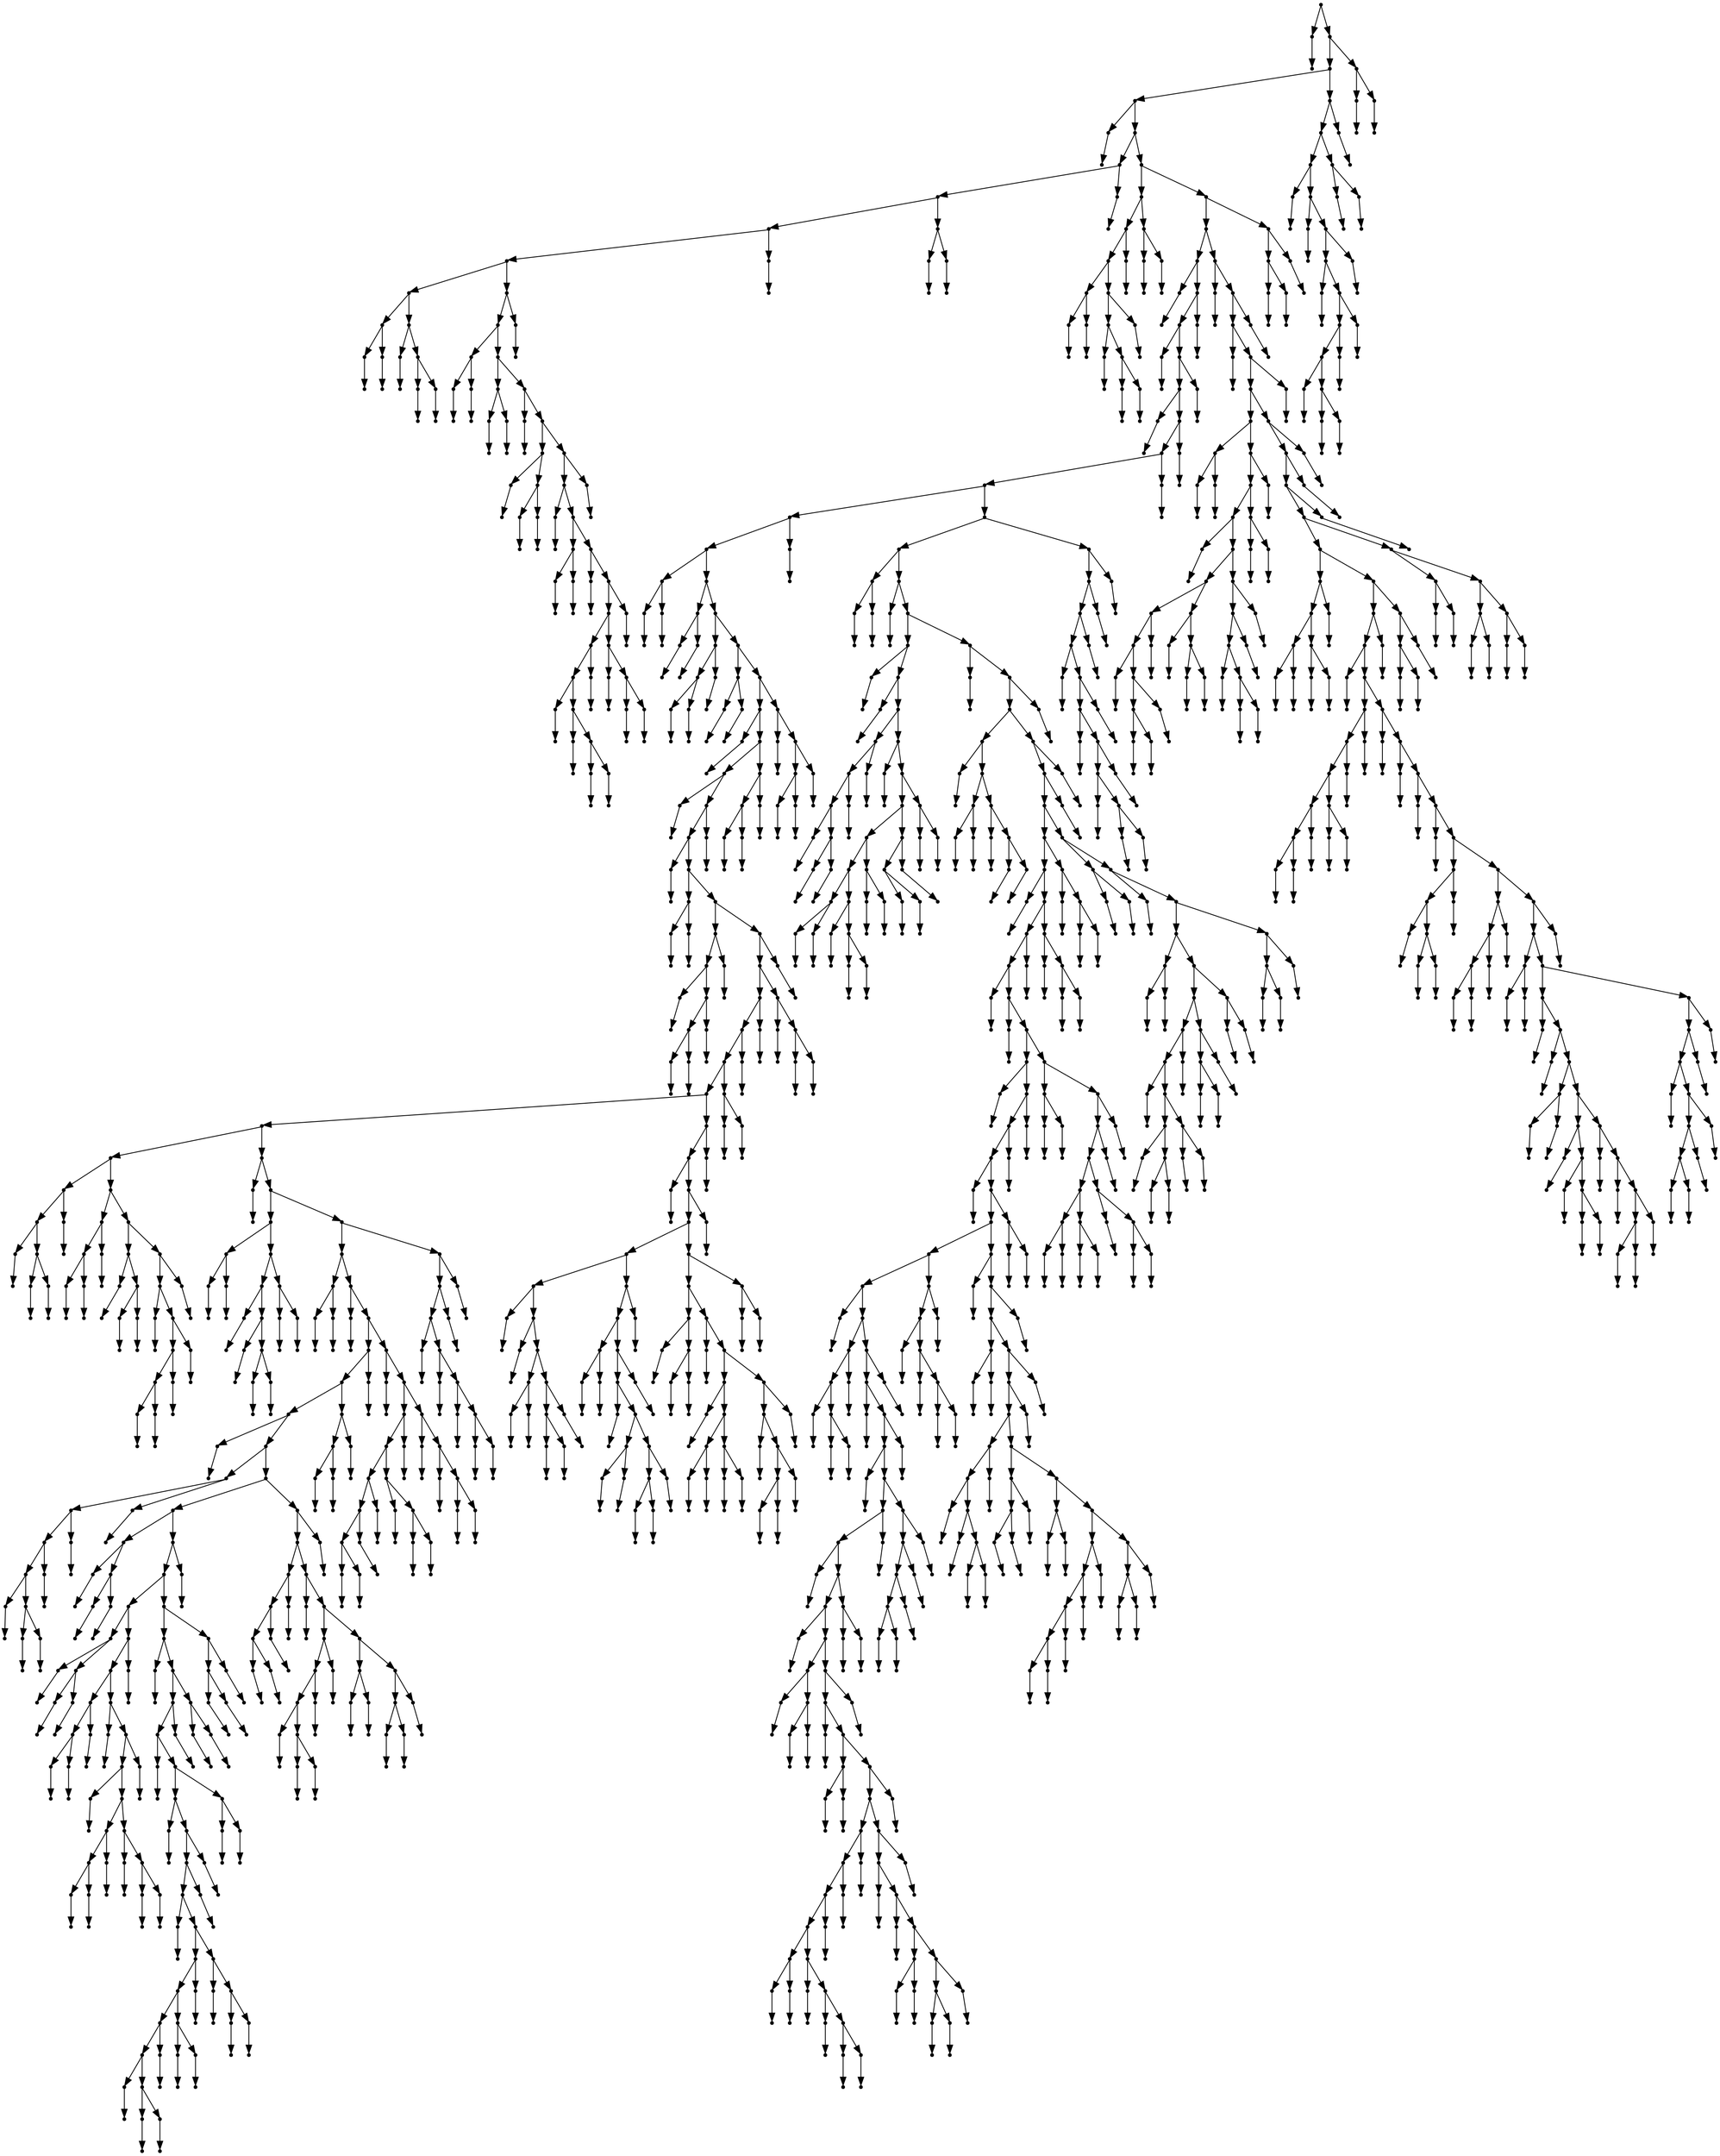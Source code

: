 digraph {
  1513 [shape=point];
  1 [shape=point];
  0 [shape=point];
  1512 [shape=point];
  1506 [shape=point];
  1470 [shape=point];
  3 [shape=point];
  2 [shape=point];
  1469 [shape=point];
  98 [shape=point];
  95 [shape=point];
  89 [shape=point];
  86 [shape=point];
  17 [shape=point];
  8 [shape=point];
  5 [shape=point];
  4 [shape=point];
  7 [shape=point];
  6 [shape=point];
  16 [shape=point];
  10 [shape=point];
  9 [shape=point];
  15 [shape=point];
  12 [shape=point];
  11 [shape=point];
  14 [shape=point];
  13 [shape=point];
  85 [shape=point];
  82 [shape=point];
  22 [shape=point];
  19 [shape=point];
  18 [shape=point];
  21 [shape=point];
  20 [shape=point];
  81 [shape=point];
  27 [shape=point];
  24 [shape=point];
  23 [shape=point];
  26 [shape=point];
  25 [shape=point];
  80 [shape=point];
  29 [shape=point];
  28 [shape=point];
  79 [shape=point];
  37 [shape=point];
  31 [shape=point];
  30 [shape=point];
  36 [shape=point];
  33 [shape=point];
  32 [shape=point];
  35 [shape=point];
  34 [shape=point];
  78 [shape=point];
  75 [shape=point];
  39 [shape=point];
  38 [shape=point];
  74 [shape=point];
  44 [shape=point];
  41 [shape=point];
  40 [shape=point];
  43 [shape=point];
  42 [shape=point];
  73 [shape=point];
  46 [shape=point];
  45 [shape=point];
  72 [shape=point];
  69 [shape=point];
  60 [shape=point];
  57 [shape=point];
  48 [shape=point];
  47 [shape=point];
  56 [shape=point];
  50 [shape=point];
  49 [shape=point];
  55 [shape=point];
  52 [shape=point];
  51 [shape=point];
  54 [shape=point];
  53 [shape=point];
  59 [shape=point];
  58 [shape=point];
  68 [shape=point];
  62 [shape=point];
  61 [shape=point];
  67 [shape=point];
  64 [shape=point];
  63 [shape=point];
  66 [shape=point];
  65 [shape=point];
  71 [shape=point];
  70 [shape=point];
  77 [shape=point];
  76 [shape=point];
  84 [shape=point];
  83 [shape=point];
  88 [shape=point];
  87 [shape=point];
  94 [shape=point];
  91 [shape=point];
  90 [shape=point];
  93 [shape=point];
  92 [shape=point];
  97 [shape=point];
  96 [shape=point];
  1468 [shape=point];
  124 [shape=point];
  118 [shape=point];
  115 [shape=point];
  103 [shape=point];
  100 [shape=point];
  99 [shape=point];
  102 [shape=point];
  101 [shape=point];
  114 [shape=point];
  111 [shape=point];
  105 [shape=point];
  104 [shape=point];
  110 [shape=point];
  107 [shape=point];
  106 [shape=point];
  109 [shape=point];
  108 [shape=point];
  113 [shape=point];
  112 [shape=point];
  117 [shape=point];
  116 [shape=point];
  123 [shape=point];
  120 [shape=point];
  119 [shape=point];
  122 [shape=point];
  121 [shape=point];
  1467 [shape=point];
  1458 [shape=point];
  1206 [shape=point];
  126 [shape=point];
  125 [shape=point];
  1205 [shape=point];
  1202 [shape=point];
  128 [shape=point];
  127 [shape=point];
  1201 [shape=point];
  1198 [shape=point];
  130 [shape=point];
  129 [shape=point];
  1197 [shape=point];
  1194 [shape=point];
  1191 [shape=point];
  702 [shape=point];
  699 [shape=point];
  135 [shape=point];
  132 [shape=point];
  131 [shape=point];
  134 [shape=point];
  133 [shape=point];
  698 [shape=point];
  140 [shape=point];
  137 [shape=point];
  136 [shape=point];
  139 [shape=point];
  138 [shape=point];
  697 [shape=point];
  148 [shape=point];
  145 [shape=point];
  142 [shape=point];
  141 [shape=point];
  144 [shape=point];
  143 [shape=point];
  147 [shape=point];
  146 [shape=point];
  696 [shape=point];
  153 [shape=point];
  150 [shape=point];
  149 [shape=point];
  152 [shape=point];
  151 [shape=point];
  695 [shape=point];
  683 [shape=point];
  155 [shape=point];
  154 [shape=point];
  682 [shape=point];
  673 [shape=point];
  157 [shape=point];
  156 [shape=point];
  672 [shape=point];
  669 [shape=point];
  159 [shape=point];
  158 [shape=point];
  668 [shape=point];
  164 [shape=point];
  161 [shape=point];
  160 [shape=point];
  163 [shape=point];
  162 [shape=point];
  667 [shape=point];
  178 [shape=point];
  175 [shape=point];
  166 [shape=point];
  165 [shape=point];
  174 [shape=point];
  171 [shape=point];
  168 [shape=point];
  167 [shape=point];
  170 [shape=point];
  169 [shape=point];
  173 [shape=point];
  172 [shape=point];
  177 [shape=point];
  176 [shape=point];
  666 [shape=point];
  663 [shape=point];
  654 [shape=point];
  651 [shape=point];
  648 [shape=point];
  642 [shape=point];
  534 [shape=point];
  225 [shape=point];
  189 [shape=point];
  186 [shape=point];
  180 [shape=point];
  179 [shape=point];
  185 [shape=point];
  182 [shape=point];
  181 [shape=point];
  184 [shape=point];
  183 [shape=point];
  188 [shape=point];
  187 [shape=point];
  224 [shape=point];
  197 [shape=point];
  194 [shape=point];
  191 [shape=point];
  190 [shape=point];
  193 [shape=point];
  192 [shape=point];
  196 [shape=point];
  195 [shape=point];
  223 [shape=point];
  205 [shape=point];
  199 [shape=point];
  198 [shape=point];
  204 [shape=point];
  201 [shape=point];
  200 [shape=point];
  203 [shape=point];
  202 [shape=point];
  222 [shape=point];
  219 [shape=point];
  207 [shape=point];
  206 [shape=point];
  218 [shape=point];
  215 [shape=point];
  212 [shape=point];
  209 [shape=point];
  208 [shape=point];
  211 [shape=point];
  210 [shape=point];
  214 [shape=point];
  213 [shape=point];
  217 [shape=point];
  216 [shape=point];
  221 [shape=point];
  220 [shape=point];
  533 [shape=point];
  227 [shape=point];
  226 [shape=point];
  532 [shape=point];
  250 [shape=point];
  232 [shape=point];
  229 [shape=point];
  228 [shape=point];
  231 [shape=point];
  230 [shape=point];
  249 [shape=point];
  243 [shape=point];
  234 [shape=point];
  233 [shape=point];
  242 [shape=point];
  236 [shape=point];
  235 [shape=point];
  241 [shape=point];
  238 [shape=point];
  237 [shape=point];
  240 [shape=point];
  239 [shape=point];
  248 [shape=point];
  245 [shape=point];
  244 [shape=point];
  247 [shape=point];
  246 [shape=point];
  531 [shape=point];
  510 [shape=point];
  255 [shape=point];
  252 [shape=point];
  251 [shape=point];
  254 [shape=point];
  253 [shape=point];
  509 [shape=point];
  257 [shape=point];
  256 [shape=point];
  508 [shape=point];
  469 [shape=point];
  466 [shape=point];
  457 [shape=point];
  259 [shape=point];
  258 [shape=point];
  456 [shape=point];
  276 [shape=point];
  273 [shape=point];
  270 [shape=point];
  267 [shape=point];
  261 [shape=point];
  260 [shape=point];
  266 [shape=point];
  263 [shape=point];
  262 [shape=point];
  265 [shape=point];
  264 [shape=point];
  269 [shape=point];
  268 [shape=point];
  272 [shape=point];
  271 [shape=point];
  275 [shape=point];
  274 [shape=point];
  455 [shape=point];
  407 [shape=point];
  284 [shape=point];
  278 [shape=point];
  277 [shape=point];
  283 [shape=point];
  280 [shape=point];
  279 [shape=point];
  282 [shape=point];
  281 [shape=point];
  406 [shape=point];
  403 [shape=point];
  331 [shape=point];
  292 [shape=point];
  286 [shape=point];
  285 [shape=point];
  291 [shape=point];
  288 [shape=point];
  287 [shape=point];
  290 [shape=point];
  289 [shape=point];
  330 [shape=point];
  327 [shape=point];
  300 [shape=point];
  297 [shape=point];
  294 [shape=point];
  293 [shape=point];
  296 [shape=point];
  295 [shape=point];
  299 [shape=point];
  298 [shape=point];
  326 [shape=point];
  302 [shape=point];
  301 [shape=point];
  325 [shape=point];
  322 [shape=point];
  304 [shape=point];
  303 [shape=point];
  321 [shape=point];
  312 [shape=point];
  309 [shape=point];
  306 [shape=point];
  305 [shape=point];
  308 [shape=point];
  307 [shape=point];
  311 [shape=point];
  310 [shape=point];
  320 [shape=point];
  314 [shape=point];
  313 [shape=point];
  319 [shape=point];
  316 [shape=point];
  315 [shape=point];
  318 [shape=point];
  317 [shape=point];
  324 [shape=point];
  323 [shape=point];
  329 [shape=point];
  328 [shape=point];
  402 [shape=point];
  393 [shape=point];
  333 [shape=point];
  332 [shape=point];
  392 [shape=point];
  386 [shape=point];
  383 [shape=point];
  335 [shape=point];
  334 [shape=point];
  382 [shape=point];
  376 [shape=point];
  337 [shape=point];
  336 [shape=point];
  375 [shape=point];
  372 [shape=point];
  369 [shape=point];
  339 [shape=point];
  338 [shape=point];
  368 [shape=point];
  359 [shape=point];
  356 [shape=point];
  350 [shape=point];
  347 [shape=point];
  341 [shape=point];
  340 [shape=point];
  346 [shape=point];
  343 [shape=point];
  342 [shape=point];
  345 [shape=point];
  344 [shape=point];
  349 [shape=point];
  348 [shape=point];
  355 [shape=point];
  352 [shape=point];
  351 [shape=point];
  354 [shape=point];
  353 [shape=point];
  358 [shape=point];
  357 [shape=point];
  367 [shape=point];
  361 [shape=point];
  360 [shape=point];
  366 [shape=point];
  363 [shape=point];
  362 [shape=point];
  365 [shape=point];
  364 [shape=point];
  371 [shape=point];
  370 [shape=point];
  374 [shape=point];
  373 [shape=point];
  381 [shape=point];
  378 [shape=point];
  377 [shape=point];
  380 [shape=point];
  379 [shape=point];
  385 [shape=point];
  384 [shape=point];
  391 [shape=point];
  388 [shape=point];
  387 [shape=point];
  390 [shape=point];
  389 [shape=point];
  401 [shape=point];
  398 [shape=point];
  395 [shape=point];
  394 [shape=point];
  397 [shape=point];
  396 [shape=point];
  400 [shape=point];
  399 [shape=point];
  405 [shape=point];
  404 [shape=point];
  454 [shape=point];
  451 [shape=point];
  418 [shape=point];
  415 [shape=point];
  412 [shape=point];
  409 [shape=point];
  408 [shape=point];
  411 [shape=point];
  410 [shape=point];
  414 [shape=point];
  413 [shape=point];
  417 [shape=point];
  416 [shape=point];
  450 [shape=point];
  420 [shape=point];
  419 [shape=point];
  449 [shape=point];
  434 [shape=point];
  431 [shape=point];
  428 [shape=point];
  422 [shape=point];
  421 [shape=point];
  427 [shape=point];
  424 [shape=point];
  423 [shape=point];
  426 [shape=point];
  425 [shape=point];
  430 [shape=point];
  429 [shape=point];
  433 [shape=point];
  432 [shape=point];
  448 [shape=point];
  439 [shape=point];
  436 [shape=point];
  435 [shape=point];
  438 [shape=point];
  437 [shape=point];
  447 [shape=point];
  444 [shape=point];
  441 [shape=point];
  440 [shape=point];
  443 [shape=point];
  442 [shape=point];
  446 [shape=point];
  445 [shape=point];
  453 [shape=point];
  452 [shape=point];
  465 [shape=point];
  462 [shape=point];
  459 [shape=point];
  458 [shape=point];
  461 [shape=point];
  460 [shape=point];
  464 [shape=point];
  463 [shape=point];
  468 [shape=point];
  467 [shape=point];
  507 [shape=point];
  471 [shape=point];
  470 [shape=point];
  506 [shape=point];
  494 [shape=point];
  491 [shape=point];
  482 [shape=point];
  479 [shape=point];
  476 [shape=point];
  473 [shape=point];
  472 [shape=point];
  475 [shape=point];
  474 [shape=point];
  478 [shape=point];
  477 [shape=point];
  481 [shape=point];
  480 [shape=point];
  490 [shape=point];
  484 [shape=point];
  483 [shape=point];
  489 [shape=point];
  486 [shape=point];
  485 [shape=point];
  488 [shape=point];
  487 [shape=point];
  493 [shape=point];
  492 [shape=point];
  505 [shape=point];
  496 [shape=point];
  495 [shape=point];
  504 [shape=point];
  498 [shape=point];
  497 [shape=point];
  503 [shape=point];
  500 [shape=point];
  499 [shape=point];
  502 [shape=point];
  501 [shape=point];
  530 [shape=point];
  527 [shape=point];
  524 [shape=point];
  512 [shape=point];
  511 [shape=point];
  523 [shape=point];
  514 [shape=point];
  513 [shape=point];
  522 [shape=point];
  516 [shape=point];
  515 [shape=point];
  521 [shape=point];
  518 [shape=point];
  517 [shape=point];
  520 [shape=point];
  519 [shape=point];
  526 [shape=point];
  525 [shape=point];
  529 [shape=point];
  528 [shape=point];
  641 [shape=point];
  638 [shape=point];
  536 [shape=point];
  535 [shape=point];
  637 [shape=point];
  634 [shape=point];
  586 [shape=point];
  556 [shape=point];
  538 [shape=point];
  537 [shape=point];
  555 [shape=point];
  540 [shape=point];
  539 [shape=point];
  554 [shape=point];
  545 [shape=point];
  542 [shape=point];
  541 [shape=point];
  544 [shape=point];
  543 [shape=point];
  553 [shape=point];
  550 [shape=point];
  547 [shape=point];
  546 [shape=point];
  549 [shape=point];
  548 [shape=point];
  552 [shape=point];
  551 [shape=point];
  585 [shape=point];
  582 [shape=point];
  561 [shape=point];
  558 [shape=point];
  557 [shape=point];
  560 [shape=point];
  559 [shape=point];
  581 [shape=point];
  578 [shape=point];
  563 [shape=point];
  562 [shape=point];
  577 [shape=point];
  568 [shape=point];
  565 [shape=point];
  564 [shape=point];
  567 [shape=point];
  566 [shape=point];
  576 [shape=point];
  573 [shape=point];
  570 [shape=point];
  569 [shape=point];
  572 [shape=point];
  571 [shape=point];
  575 [shape=point];
  574 [shape=point];
  580 [shape=point];
  579 [shape=point];
  584 [shape=point];
  583 [shape=point];
  633 [shape=point];
  627 [shape=point];
  594 [shape=point];
  588 [shape=point];
  587 [shape=point];
  593 [shape=point];
  590 [shape=point];
  589 [shape=point];
  592 [shape=point];
  591 [shape=point];
  626 [shape=point];
  596 [shape=point];
  595 [shape=point];
  625 [shape=point];
  610 [shape=point];
  598 [shape=point];
  597 [shape=point];
  609 [shape=point];
  603 [shape=point];
  600 [shape=point];
  599 [shape=point];
  602 [shape=point];
  601 [shape=point];
  608 [shape=point];
  605 [shape=point];
  604 [shape=point];
  607 [shape=point];
  606 [shape=point];
  624 [shape=point];
  621 [shape=point];
  612 [shape=point];
  611 [shape=point];
  620 [shape=point];
  617 [shape=point];
  614 [shape=point];
  613 [shape=point];
  616 [shape=point];
  615 [shape=point];
  619 [shape=point];
  618 [shape=point];
  623 [shape=point];
  622 [shape=point];
  632 [shape=point];
  629 [shape=point];
  628 [shape=point];
  631 [shape=point];
  630 [shape=point];
  636 [shape=point];
  635 [shape=point];
  640 [shape=point];
  639 [shape=point];
  647 [shape=point];
  644 [shape=point];
  643 [shape=point];
  646 [shape=point];
  645 [shape=point];
  650 [shape=point];
  649 [shape=point];
  653 [shape=point];
  652 [shape=point];
  662 [shape=point];
  656 [shape=point];
  655 [shape=point];
  661 [shape=point];
  658 [shape=point];
  657 [shape=point];
  660 [shape=point];
  659 [shape=point];
  665 [shape=point];
  664 [shape=point];
  671 [shape=point];
  670 [shape=point];
  681 [shape=point];
  678 [shape=point];
  675 [shape=point];
  674 [shape=point];
  677 [shape=point];
  676 [shape=point];
  680 [shape=point];
  679 [shape=point];
  694 [shape=point];
  685 [shape=point];
  684 [shape=point];
  693 [shape=point];
  690 [shape=point];
  687 [shape=point];
  686 [shape=point];
  689 [shape=point];
  688 [shape=point];
  692 [shape=point];
  691 [shape=point];
  701 [shape=point];
  700 [shape=point];
  1190 [shape=point];
  1160 [shape=point];
  707 [shape=point];
  704 [shape=point];
  703 [shape=point];
  706 [shape=point];
  705 [shape=point];
  1159 [shape=point];
  709 [shape=point];
  708 [shape=point];
  1158 [shape=point];
  768 [shape=point];
  711 [shape=point];
  710 [shape=point];
  767 [shape=point];
  713 [shape=point];
  712 [shape=point];
  766 [shape=point];
  727 [shape=point];
  724 [shape=point];
  721 [shape=point];
  715 [shape=point];
  714 [shape=point];
  720 [shape=point];
  717 [shape=point];
  716 [shape=point];
  719 [shape=point];
  718 [shape=point];
  723 [shape=point];
  722 [shape=point];
  726 [shape=point];
  725 [shape=point];
  765 [shape=point];
  729 [shape=point];
  728 [shape=point];
  764 [shape=point];
  758 [shape=point];
  749 [shape=point];
  743 [shape=point];
  734 [shape=point];
  731 [shape=point];
  730 [shape=point];
  733 [shape=point];
  732 [shape=point];
  742 [shape=point];
  736 [shape=point];
  735 [shape=point];
  741 [shape=point];
  738 [shape=point];
  737 [shape=point];
  740 [shape=point];
  739 [shape=point];
  748 [shape=point];
  745 [shape=point];
  744 [shape=point];
  747 [shape=point];
  746 [shape=point];
  757 [shape=point];
  754 [shape=point];
  751 [shape=point];
  750 [shape=point];
  753 [shape=point];
  752 [shape=point];
  756 [shape=point];
  755 [shape=point];
  763 [shape=point];
  760 [shape=point];
  759 [shape=point];
  762 [shape=point];
  761 [shape=point];
  1157 [shape=point];
  770 [shape=point];
  769 [shape=point];
  1156 [shape=point];
  1153 [shape=point];
  787 [shape=point];
  772 [shape=point];
  771 [shape=point];
  786 [shape=point];
  777 [shape=point];
  774 [shape=point];
  773 [shape=point];
  776 [shape=point];
  775 [shape=point];
  785 [shape=point];
  779 [shape=point];
  778 [shape=point];
  784 [shape=point];
  781 [shape=point];
  780 [shape=point];
  783 [shape=point];
  782 [shape=point];
  1152 [shape=point];
  1149 [shape=point];
  1146 [shape=point];
  1086 [shape=point];
  1077 [shape=point];
  789 [shape=point];
  788 [shape=point];
  1076 [shape=point];
  1067 [shape=point];
  1064 [shape=point];
  791 [shape=point];
  790 [shape=point];
  1063 [shape=point];
  793 [shape=point];
  792 [shape=point];
  1062 [shape=point];
  1029 [shape=point];
  795 [shape=point];
  794 [shape=point];
  1028 [shape=point];
  1025 [shape=point];
  1022 [shape=point];
  797 [shape=point];
  796 [shape=point];
  1021 [shape=point];
  1015 [shape=point];
  943 [shape=point];
  928 [shape=point];
  799 [shape=point];
  798 [shape=point];
  927 [shape=point];
  810 [shape=point];
  807 [shape=point];
  801 [shape=point];
  800 [shape=point];
  806 [shape=point];
  803 [shape=point];
  802 [shape=point];
  805 [shape=point];
  804 [shape=point];
  809 [shape=point];
  808 [shape=point];
  926 [shape=point];
  923 [shape=point];
  812 [shape=point];
  811 [shape=point];
  922 [shape=point];
  919 [shape=point];
  814 [shape=point];
  813 [shape=point];
  918 [shape=point];
  903 [shape=point];
  900 [shape=point];
  816 [shape=point];
  815 [shape=point];
  899 [shape=point];
  893 [shape=point];
  818 [shape=point];
  817 [shape=point];
  892 [shape=point];
  826 [shape=point];
  820 [shape=point];
  819 [shape=point];
  825 [shape=point];
  822 [shape=point];
  821 [shape=point];
  824 [shape=point];
  823 [shape=point];
  891 [shape=point];
  888 [shape=point];
  828 [shape=point];
  827 [shape=point];
  887 [shape=point];
  833 [shape=point];
  830 [shape=point];
  829 [shape=point];
  832 [shape=point];
  831 [shape=point];
  886 [shape=point];
  883 [shape=point];
  859 [shape=point];
  856 [shape=point];
  853 [shape=point];
  850 [shape=point];
  838 [shape=point];
  835 [shape=point];
  834 [shape=point];
  837 [shape=point];
  836 [shape=point];
  849 [shape=point];
  840 [shape=point];
  839 [shape=point];
  848 [shape=point];
  842 [shape=point];
  841 [shape=point];
  847 [shape=point];
  844 [shape=point];
  843 [shape=point];
  846 [shape=point];
  845 [shape=point];
  852 [shape=point];
  851 [shape=point];
  855 [shape=point];
  854 [shape=point];
  858 [shape=point];
  857 [shape=point];
  882 [shape=point];
  879 [shape=point];
  861 [shape=point];
  860 [shape=point];
  878 [shape=point];
  863 [shape=point];
  862 [shape=point];
  877 [shape=point];
  868 [shape=point];
  865 [shape=point];
  864 [shape=point];
  867 [shape=point];
  866 [shape=point];
  876 [shape=point];
  873 [shape=point];
  870 [shape=point];
  869 [shape=point];
  872 [shape=point];
  871 [shape=point];
  875 [shape=point];
  874 [shape=point];
  881 [shape=point];
  880 [shape=point];
  885 [shape=point];
  884 [shape=point];
  890 [shape=point];
  889 [shape=point];
  898 [shape=point];
  895 [shape=point];
  894 [shape=point];
  897 [shape=point];
  896 [shape=point];
  902 [shape=point];
  901 [shape=point];
  917 [shape=point];
  914 [shape=point];
  911 [shape=point];
  908 [shape=point];
  905 [shape=point];
  904 [shape=point];
  907 [shape=point];
  906 [shape=point];
  910 [shape=point];
  909 [shape=point];
  913 [shape=point];
  912 [shape=point];
  916 [shape=point];
  915 [shape=point];
  921 [shape=point];
  920 [shape=point];
  925 [shape=point];
  924 [shape=point];
  942 [shape=point];
  939 [shape=point];
  930 [shape=point];
  929 [shape=point];
  938 [shape=point];
  932 [shape=point];
  931 [shape=point];
  937 [shape=point];
  934 [shape=point];
  933 [shape=point];
  936 [shape=point];
  935 [shape=point];
  941 [shape=point];
  940 [shape=point];
  1014 [shape=point];
  945 [shape=point];
  944 [shape=point];
  1013 [shape=point];
  1010 [shape=point];
  950 [shape=point];
  947 [shape=point];
  946 [shape=point];
  949 [shape=point];
  948 [shape=point];
  1009 [shape=point];
  1006 [shape=point];
  1003 [shape=point];
  964 [shape=point];
  961 [shape=point];
  952 [shape=point];
  951 [shape=point];
  960 [shape=point];
  954 [shape=point];
  953 [shape=point];
  959 [shape=point];
  956 [shape=point];
  955 [shape=point];
  958 [shape=point];
  957 [shape=point];
  963 [shape=point];
  962 [shape=point];
  1002 [shape=point];
  972 [shape=point];
  969 [shape=point];
  966 [shape=point];
  965 [shape=point];
  968 [shape=point];
  967 [shape=point];
  971 [shape=point];
  970 [shape=point];
  1001 [shape=point];
  977 [shape=point];
  974 [shape=point];
  973 [shape=point];
  976 [shape=point];
  975 [shape=point];
  1000 [shape=point];
  991 [shape=point];
  988 [shape=point];
  985 [shape=point];
  982 [shape=point];
  979 [shape=point];
  978 [shape=point];
  981 [shape=point];
  980 [shape=point];
  984 [shape=point];
  983 [shape=point];
  987 [shape=point];
  986 [shape=point];
  990 [shape=point];
  989 [shape=point];
  999 [shape=point];
  996 [shape=point];
  993 [shape=point];
  992 [shape=point];
  995 [shape=point];
  994 [shape=point];
  998 [shape=point];
  997 [shape=point];
  1005 [shape=point];
  1004 [shape=point];
  1008 [shape=point];
  1007 [shape=point];
  1012 [shape=point];
  1011 [shape=point];
  1020 [shape=point];
  1017 [shape=point];
  1016 [shape=point];
  1019 [shape=point];
  1018 [shape=point];
  1024 [shape=point];
  1023 [shape=point];
  1027 [shape=point];
  1026 [shape=point];
  1061 [shape=point];
  1034 [shape=point];
  1031 [shape=point];
  1030 [shape=point];
  1033 [shape=point];
  1032 [shape=point];
  1060 [shape=point];
  1057 [shape=point];
  1054 [shape=point];
  1045 [shape=point];
  1039 [shape=point];
  1036 [shape=point];
  1035 [shape=point];
  1038 [shape=point];
  1037 [shape=point];
  1044 [shape=point];
  1041 [shape=point];
  1040 [shape=point];
  1043 [shape=point];
  1042 [shape=point];
  1053 [shape=point];
  1047 [shape=point];
  1046 [shape=point];
  1052 [shape=point];
  1049 [shape=point];
  1048 [shape=point];
  1051 [shape=point];
  1050 [shape=point];
  1056 [shape=point];
  1055 [shape=point];
  1059 [shape=point];
  1058 [shape=point];
  1066 [shape=point];
  1065 [shape=point];
  1075 [shape=point];
  1069 [shape=point];
  1068 [shape=point];
  1074 [shape=point];
  1071 [shape=point];
  1070 [shape=point];
  1073 [shape=point];
  1072 [shape=point];
  1085 [shape=point];
  1079 [shape=point];
  1078 [shape=point];
  1084 [shape=point];
  1081 [shape=point];
  1080 [shape=point];
  1083 [shape=point];
  1082 [shape=point];
  1145 [shape=point];
  1091 [shape=point];
  1088 [shape=point];
  1087 [shape=point];
  1090 [shape=point];
  1089 [shape=point];
  1144 [shape=point];
  1093 [shape=point];
  1092 [shape=point];
  1143 [shape=point];
  1134 [shape=point];
  1098 [shape=point];
  1095 [shape=point];
  1094 [shape=point];
  1097 [shape=point];
  1096 [shape=point];
  1133 [shape=point];
  1127 [shape=point];
  1118 [shape=point];
  1115 [shape=point];
  1100 [shape=point];
  1099 [shape=point];
  1114 [shape=point];
  1108 [shape=point];
  1102 [shape=point];
  1101 [shape=point];
  1107 [shape=point];
  1104 [shape=point];
  1103 [shape=point];
  1106 [shape=point];
  1105 [shape=point];
  1113 [shape=point];
  1110 [shape=point];
  1109 [shape=point];
  1112 [shape=point];
  1111 [shape=point];
  1117 [shape=point];
  1116 [shape=point];
  1126 [shape=point];
  1123 [shape=point];
  1120 [shape=point];
  1119 [shape=point];
  1122 [shape=point];
  1121 [shape=point];
  1125 [shape=point];
  1124 [shape=point];
  1132 [shape=point];
  1129 [shape=point];
  1128 [shape=point];
  1131 [shape=point];
  1130 [shape=point];
  1142 [shape=point];
  1139 [shape=point];
  1136 [shape=point];
  1135 [shape=point];
  1138 [shape=point];
  1137 [shape=point];
  1141 [shape=point];
  1140 [shape=point];
  1148 [shape=point];
  1147 [shape=point];
  1151 [shape=point];
  1150 [shape=point];
  1155 [shape=point];
  1154 [shape=point];
  1189 [shape=point];
  1186 [shape=point];
  1183 [shape=point];
  1180 [shape=point];
  1162 [shape=point];
  1161 [shape=point];
  1179 [shape=point];
  1176 [shape=point];
  1164 [shape=point];
  1163 [shape=point];
  1175 [shape=point];
  1172 [shape=point];
  1166 [shape=point];
  1165 [shape=point];
  1171 [shape=point];
  1168 [shape=point];
  1167 [shape=point];
  1170 [shape=point];
  1169 [shape=point];
  1174 [shape=point];
  1173 [shape=point];
  1178 [shape=point];
  1177 [shape=point];
  1182 [shape=point];
  1181 [shape=point];
  1185 [shape=point];
  1184 [shape=point];
  1188 [shape=point];
  1187 [shape=point];
  1193 [shape=point];
  1192 [shape=point];
  1196 [shape=point];
  1195 [shape=point];
  1200 [shape=point];
  1199 [shape=point];
  1204 [shape=point];
  1203 [shape=point];
  1457 [shape=point];
  1208 [shape=point];
  1207 [shape=point];
  1456 [shape=point];
  1453 [shape=point];
  1210 [shape=point];
  1209 [shape=point];
  1452 [shape=point];
  1449 [shape=point];
  1266 [shape=point];
  1215 [shape=point];
  1212 [shape=point];
  1211 [shape=point];
  1214 [shape=point];
  1213 [shape=point];
  1265 [shape=point];
  1262 [shape=point];
  1256 [shape=point];
  1217 [shape=point];
  1216 [shape=point];
  1255 [shape=point];
  1240 [shape=point];
  1231 [shape=point];
  1228 [shape=point];
  1219 [shape=point];
  1218 [shape=point];
  1227 [shape=point];
  1224 [shape=point];
  1221 [shape=point];
  1220 [shape=point];
  1223 [shape=point];
  1222 [shape=point];
  1226 [shape=point];
  1225 [shape=point];
  1230 [shape=point];
  1229 [shape=point];
  1239 [shape=point];
  1233 [shape=point];
  1232 [shape=point];
  1238 [shape=point];
  1235 [shape=point];
  1234 [shape=point];
  1237 [shape=point];
  1236 [shape=point];
  1254 [shape=point];
  1251 [shape=point];
  1248 [shape=point];
  1242 [shape=point];
  1241 [shape=point];
  1247 [shape=point];
  1244 [shape=point];
  1243 [shape=point];
  1246 [shape=point];
  1245 [shape=point];
  1250 [shape=point];
  1249 [shape=point];
  1253 [shape=point];
  1252 [shape=point];
  1261 [shape=point];
  1258 [shape=point];
  1257 [shape=point];
  1260 [shape=point];
  1259 [shape=point];
  1264 [shape=point];
  1263 [shape=point];
  1448 [shape=point];
  1445 [shape=point];
  1442 [shape=point];
  1439 [shape=point];
  1421 [shape=point];
  1280 [shape=point];
  1277 [shape=point];
  1271 [shape=point];
  1268 [shape=point];
  1267 [shape=point];
  1270 [shape=point];
  1269 [shape=point];
  1276 [shape=point];
  1273 [shape=point];
  1272 [shape=point];
  1275 [shape=point];
  1274 [shape=point];
  1279 [shape=point];
  1278 [shape=point];
  1420 [shape=point];
  1411 [shape=point];
  1408 [shape=point];
  1282 [shape=point];
  1281 [shape=point];
  1407 [shape=point];
  1302 [shape=point];
  1299 [shape=point];
  1296 [shape=point];
  1290 [shape=point];
  1287 [shape=point];
  1284 [shape=point];
  1283 [shape=point];
  1286 [shape=point];
  1285 [shape=point];
  1289 [shape=point];
  1288 [shape=point];
  1295 [shape=point];
  1292 [shape=point];
  1291 [shape=point];
  1294 [shape=point];
  1293 [shape=point];
  1298 [shape=point];
  1297 [shape=point];
  1301 [shape=point];
  1300 [shape=point];
  1406 [shape=point];
  1304 [shape=point];
  1303 [shape=point];
  1405 [shape=point];
  1306 [shape=point];
  1305 [shape=point];
  1404 [shape=point];
  1308 [shape=point];
  1307 [shape=point];
  1403 [shape=point];
  1310 [shape=point];
  1309 [shape=point];
  1402 [shape=point];
  1321 [shape=point];
  1318 [shape=point];
  1312 [shape=point];
  1311 [shape=point];
  1317 [shape=point];
  1314 [shape=point];
  1313 [shape=point];
  1316 [shape=point];
  1315 [shape=point];
  1320 [shape=point];
  1319 [shape=point];
  1401 [shape=point];
  1332 [shape=point];
  1329 [shape=point];
  1326 [shape=point];
  1323 [shape=point];
  1322 [shape=point];
  1325 [shape=point];
  1324 [shape=point];
  1328 [shape=point];
  1327 [shape=point];
  1331 [shape=point];
  1330 [shape=point];
  1400 [shape=point];
  1397 [shape=point];
  1337 [shape=point];
  1334 [shape=point];
  1333 [shape=point];
  1336 [shape=point];
  1335 [shape=point];
  1396 [shape=point];
  1375 [shape=point];
  1339 [shape=point];
  1338 [shape=point];
  1374 [shape=point];
  1341 [shape=point];
  1340 [shape=point];
  1373 [shape=point];
  1346 [shape=point];
  1343 [shape=point];
  1342 [shape=point];
  1345 [shape=point];
  1344 [shape=point];
  1372 [shape=point];
  1357 [shape=point];
  1348 [shape=point];
  1347 [shape=point];
  1356 [shape=point];
  1350 [shape=point];
  1349 [shape=point];
  1355 [shape=point];
  1352 [shape=point];
  1351 [shape=point];
  1354 [shape=point];
  1353 [shape=point];
  1371 [shape=point];
  1359 [shape=point];
  1358 [shape=point];
  1370 [shape=point];
  1361 [shape=point];
  1360 [shape=point];
  1369 [shape=point];
  1366 [shape=point];
  1363 [shape=point];
  1362 [shape=point];
  1365 [shape=point];
  1364 [shape=point];
  1368 [shape=point];
  1367 [shape=point];
  1395 [shape=point];
  1392 [shape=point];
  1389 [shape=point];
  1377 [shape=point];
  1376 [shape=point];
  1388 [shape=point];
  1385 [shape=point];
  1382 [shape=point];
  1379 [shape=point];
  1378 [shape=point];
  1381 [shape=point];
  1380 [shape=point];
  1384 [shape=point];
  1383 [shape=point];
  1387 [shape=point];
  1386 [shape=point];
  1391 [shape=point];
  1390 [shape=point];
  1394 [shape=point];
  1393 [shape=point];
  1399 [shape=point];
  1398 [shape=point];
  1410 [shape=point];
  1409 [shape=point];
  1419 [shape=point];
  1416 [shape=point];
  1413 [shape=point];
  1412 [shape=point];
  1415 [shape=point];
  1414 [shape=point];
  1418 [shape=point];
  1417 [shape=point];
  1438 [shape=point];
  1426 [shape=point];
  1423 [shape=point];
  1422 [shape=point];
  1425 [shape=point];
  1424 [shape=point];
  1437 [shape=point];
  1431 [shape=point];
  1428 [shape=point];
  1427 [shape=point];
  1430 [shape=point];
  1429 [shape=point];
  1436 [shape=point];
  1433 [shape=point];
  1432 [shape=point];
  1435 [shape=point];
  1434 [shape=point];
  1441 [shape=point];
  1440 [shape=point];
  1444 [shape=point];
  1443 [shape=point];
  1447 [shape=point];
  1446 [shape=point];
  1451 [shape=point];
  1450 [shape=point];
  1455 [shape=point];
  1454 [shape=point];
  1466 [shape=point];
  1463 [shape=point];
  1460 [shape=point];
  1459 [shape=point];
  1462 [shape=point];
  1461 [shape=point];
  1465 [shape=point];
  1464 [shape=point];
  1505 [shape=point];
  1502 [shape=point];
  1496 [shape=point];
  1472 [shape=point];
  1471 [shape=point];
  1495 [shape=point];
  1474 [shape=point];
  1473 [shape=point];
  1494 [shape=point];
  1491 [shape=point];
  1476 [shape=point];
  1475 [shape=point];
  1490 [shape=point];
  1487 [shape=point];
  1484 [shape=point];
  1478 [shape=point];
  1477 [shape=point];
  1483 [shape=point];
  1480 [shape=point];
  1479 [shape=point];
  1482 [shape=point];
  1481 [shape=point];
  1486 [shape=point];
  1485 [shape=point];
  1489 [shape=point];
  1488 [shape=point];
  1493 [shape=point];
  1492 [shape=point];
  1501 [shape=point];
  1498 [shape=point];
  1497 [shape=point];
  1500 [shape=point];
  1499 [shape=point];
  1504 [shape=point];
  1503 [shape=point];
  1511 [shape=point];
  1508 [shape=point];
  1507 [shape=point];
  1510 [shape=point];
  1509 [shape=point];
1513 -> 1;
1 -> 0;
1513 -> 1512;
1512 -> 1506;
1506 -> 1470;
1470 -> 3;
3 -> 2;
1470 -> 1469;
1469 -> 98;
98 -> 95;
95 -> 89;
89 -> 86;
86 -> 17;
17 -> 8;
8 -> 5;
5 -> 4;
8 -> 7;
7 -> 6;
17 -> 16;
16 -> 10;
10 -> 9;
16 -> 15;
15 -> 12;
12 -> 11;
15 -> 14;
14 -> 13;
86 -> 85;
85 -> 82;
82 -> 22;
22 -> 19;
19 -> 18;
22 -> 21;
21 -> 20;
82 -> 81;
81 -> 27;
27 -> 24;
24 -> 23;
27 -> 26;
26 -> 25;
81 -> 80;
80 -> 29;
29 -> 28;
80 -> 79;
79 -> 37;
37 -> 31;
31 -> 30;
37 -> 36;
36 -> 33;
33 -> 32;
36 -> 35;
35 -> 34;
79 -> 78;
78 -> 75;
75 -> 39;
39 -> 38;
75 -> 74;
74 -> 44;
44 -> 41;
41 -> 40;
44 -> 43;
43 -> 42;
74 -> 73;
73 -> 46;
46 -> 45;
73 -> 72;
72 -> 69;
69 -> 60;
60 -> 57;
57 -> 48;
48 -> 47;
57 -> 56;
56 -> 50;
50 -> 49;
56 -> 55;
55 -> 52;
52 -> 51;
55 -> 54;
54 -> 53;
60 -> 59;
59 -> 58;
69 -> 68;
68 -> 62;
62 -> 61;
68 -> 67;
67 -> 64;
64 -> 63;
67 -> 66;
66 -> 65;
72 -> 71;
71 -> 70;
78 -> 77;
77 -> 76;
85 -> 84;
84 -> 83;
89 -> 88;
88 -> 87;
95 -> 94;
94 -> 91;
91 -> 90;
94 -> 93;
93 -> 92;
98 -> 97;
97 -> 96;
1469 -> 1468;
1468 -> 124;
124 -> 118;
118 -> 115;
115 -> 103;
103 -> 100;
100 -> 99;
103 -> 102;
102 -> 101;
115 -> 114;
114 -> 111;
111 -> 105;
105 -> 104;
111 -> 110;
110 -> 107;
107 -> 106;
110 -> 109;
109 -> 108;
114 -> 113;
113 -> 112;
118 -> 117;
117 -> 116;
124 -> 123;
123 -> 120;
120 -> 119;
123 -> 122;
122 -> 121;
1468 -> 1467;
1467 -> 1458;
1458 -> 1206;
1206 -> 126;
126 -> 125;
1206 -> 1205;
1205 -> 1202;
1202 -> 128;
128 -> 127;
1202 -> 1201;
1201 -> 1198;
1198 -> 130;
130 -> 129;
1198 -> 1197;
1197 -> 1194;
1194 -> 1191;
1191 -> 702;
702 -> 699;
699 -> 135;
135 -> 132;
132 -> 131;
135 -> 134;
134 -> 133;
699 -> 698;
698 -> 140;
140 -> 137;
137 -> 136;
140 -> 139;
139 -> 138;
698 -> 697;
697 -> 148;
148 -> 145;
145 -> 142;
142 -> 141;
145 -> 144;
144 -> 143;
148 -> 147;
147 -> 146;
697 -> 696;
696 -> 153;
153 -> 150;
150 -> 149;
153 -> 152;
152 -> 151;
696 -> 695;
695 -> 683;
683 -> 155;
155 -> 154;
683 -> 682;
682 -> 673;
673 -> 157;
157 -> 156;
673 -> 672;
672 -> 669;
669 -> 159;
159 -> 158;
669 -> 668;
668 -> 164;
164 -> 161;
161 -> 160;
164 -> 163;
163 -> 162;
668 -> 667;
667 -> 178;
178 -> 175;
175 -> 166;
166 -> 165;
175 -> 174;
174 -> 171;
171 -> 168;
168 -> 167;
171 -> 170;
170 -> 169;
174 -> 173;
173 -> 172;
178 -> 177;
177 -> 176;
667 -> 666;
666 -> 663;
663 -> 654;
654 -> 651;
651 -> 648;
648 -> 642;
642 -> 534;
534 -> 225;
225 -> 189;
189 -> 186;
186 -> 180;
180 -> 179;
186 -> 185;
185 -> 182;
182 -> 181;
185 -> 184;
184 -> 183;
189 -> 188;
188 -> 187;
225 -> 224;
224 -> 197;
197 -> 194;
194 -> 191;
191 -> 190;
194 -> 193;
193 -> 192;
197 -> 196;
196 -> 195;
224 -> 223;
223 -> 205;
205 -> 199;
199 -> 198;
205 -> 204;
204 -> 201;
201 -> 200;
204 -> 203;
203 -> 202;
223 -> 222;
222 -> 219;
219 -> 207;
207 -> 206;
219 -> 218;
218 -> 215;
215 -> 212;
212 -> 209;
209 -> 208;
212 -> 211;
211 -> 210;
215 -> 214;
214 -> 213;
218 -> 217;
217 -> 216;
222 -> 221;
221 -> 220;
534 -> 533;
533 -> 227;
227 -> 226;
533 -> 532;
532 -> 250;
250 -> 232;
232 -> 229;
229 -> 228;
232 -> 231;
231 -> 230;
250 -> 249;
249 -> 243;
243 -> 234;
234 -> 233;
243 -> 242;
242 -> 236;
236 -> 235;
242 -> 241;
241 -> 238;
238 -> 237;
241 -> 240;
240 -> 239;
249 -> 248;
248 -> 245;
245 -> 244;
248 -> 247;
247 -> 246;
532 -> 531;
531 -> 510;
510 -> 255;
255 -> 252;
252 -> 251;
255 -> 254;
254 -> 253;
510 -> 509;
509 -> 257;
257 -> 256;
509 -> 508;
508 -> 469;
469 -> 466;
466 -> 457;
457 -> 259;
259 -> 258;
457 -> 456;
456 -> 276;
276 -> 273;
273 -> 270;
270 -> 267;
267 -> 261;
261 -> 260;
267 -> 266;
266 -> 263;
263 -> 262;
266 -> 265;
265 -> 264;
270 -> 269;
269 -> 268;
273 -> 272;
272 -> 271;
276 -> 275;
275 -> 274;
456 -> 455;
455 -> 407;
407 -> 284;
284 -> 278;
278 -> 277;
284 -> 283;
283 -> 280;
280 -> 279;
283 -> 282;
282 -> 281;
407 -> 406;
406 -> 403;
403 -> 331;
331 -> 292;
292 -> 286;
286 -> 285;
292 -> 291;
291 -> 288;
288 -> 287;
291 -> 290;
290 -> 289;
331 -> 330;
330 -> 327;
327 -> 300;
300 -> 297;
297 -> 294;
294 -> 293;
297 -> 296;
296 -> 295;
300 -> 299;
299 -> 298;
327 -> 326;
326 -> 302;
302 -> 301;
326 -> 325;
325 -> 322;
322 -> 304;
304 -> 303;
322 -> 321;
321 -> 312;
312 -> 309;
309 -> 306;
306 -> 305;
309 -> 308;
308 -> 307;
312 -> 311;
311 -> 310;
321 -> 320;
320 -> 314;
314 -> 313;
320 -> 319;
319 -> 316;
316 -> 315;
319 -> 318;
318 -> 317;
325 -> 324;
324 -> 323;
330 -> 329;
329 -> 328;
403 -> 402;
402 -> 393;
393 -> 333;
333 -> 332;
393 -> 392;
392 -> 386;
386 -> 383;
383 -> 335;
335 -> 334;
383 -> 382;
382 -> 376;
376 -> 337;
337 -> 336;
376 -> 375;
375 -> 372;
372 -> 369;
369 -> 339;
339 -> 338;
369 -> 368;
368 -> 359;
359 -> 356;
356 -> 350;
350 -> 347;
347 -> 341;
341 -> 340;
347 -> 346;
346 -> 343;
343 -> 342;
346 -> 345;
345 -> 344;
350 -> 349;
349 -> 348;
356 -> 355;
355 -> 352;
352 -> 351;
355 -> 354;
354 -> 353;
359 -> 358;
358 -> 357;
368 -> 367;
367 -> 361;
361 -> 360;
367 -> 366;
366 -> 363;
363 -> 362;
366 -> 365;
365 -> 364;
372 -> 371;
371 -> 370;
375 -> 374;
374 -> 373;
382 -> 381;
381 -> 378;
378 -> 377;
381 -> 380;
380 -> 379;
386 -> 385;
385 -> 384;
392 -> 391;
391 -> 388;
388 -> 387;
391 -> 390;
390 -> 389;
402 -> 401;
401 -> 398;
398 -> 395;
395 -> 394;
398 -> 397;
397 -> 396;
401 -> 400;
400 -> 399;
406 -> 405;
405 -> 404;
455 -> 454;
454 -> 451;
451 -> 418;
418 -> 415;
415 -> 412;
412 -> 409;
409 -> 408;
412 -> 411;
411 -> 410;
415 -> 414;
414 -> 413;
418 -> 417;
417 -> 416;
451 -> 450;
450 -> 420;
420 -> 419;
450 -> 449;
449 -> 434;
434 -> 431;
431 -> 428;
428 -> 422;
422 -> 421;
428 -> 427;
427 -> 424;
424 -> 423;
427 -> 426;
426 -> 425;
431 -> 430;
430 -> 429;
434 -> 433;
433 -> 432;
449 -> 448;
448 -> 439;
439 -> 436;
436 -> 435;
439 -> 438;
438 -> 437;
448 -> 447;
447 -> 444;
444 -> 441;
441 -> 440;
444 -> 443;
443 -> 442;
447 -> 446;
446 -> 445;
454 -> 453;
453 -> 452;
466 -> 465;
465 -> 462;
462 -> 459;
459 -> 458;
462 -> 461;
461 -> 460;
465 -> 464;
464 -> 463;
469 -> 468;
468 -> 467;
508 -> 507;
507 -> 471;
471 -> 470;
507 -> 506;
506 -> 494;
494 -> 491;
491 -> 482;
482 -> 479;
479 -> 476;
476 -> 473;
473 -> 472;
476 -> 475;
475 -> 474;
479 -> 478;
478 -> 477;
482 -> 481;
481 -> 480;
491 -> 490;
490 -> 484;
484 -> 483;
490 -> 489;
489 -> 486;
486 -> 485;
489 -> 488;
488 -> 487;
494 -> 493;
493 -> 492;
506 -> 505;
505 -> 496;
496 -> 495;
505 -> 504;
504 -> 498;
498 -> 497;
504 -> 503;
503 -> 500;
500 -> 499;
503 -> 502;
502 -> 501;
531 -> 530;
530 -> 527;
527 -> 524;
524 -> 512;
512 -> 511;
524 -> 523;
523 -> 514;
514 -> 513;
523 -> 522;
522 -> 516;
516 -> 515;
522 -> 521;
521 -> 518;
518 -> 517;
521 -> 520;
520 -> 519;
527 -> 526;
526 -> 525;
530 -> 529;
529 -> 528;
642 -> 641;
641 -> 638;
638 -> 536;
536 -> 535;
638 -> 637;
637 -> 634;
634 -> 586;
586 -> 556;
556 -> 538;
538 -> 537;
556 -> 555;
555 -> 540;
540 -> 539;
555 -> 554;
554 -> 545;
545 -> 542;
542 -> 541;
545 -> 544;
544 -> 543;
554 -> 553;
553 -> 550;
550 -> 547;
547 -> 546;
550 -> 549;
549 -> 548;
553 -> 552;
552 -> 551;
586 -> 585;
585 -> 582;
582 -> 561;
561 -> 558;
558 -> 557;
561 -> 560;
560 -> 559;
582 -> 581;
581 -> 578;
578 -> 563;
563 -> 562;
578 -> 577;
577 -> 568;
568 -> 565;
565 -> 564;
568 -> 567;
567 -> 566;
577 -> 576;
576 -> 573;
573 -> 570;
570 -> 569;
573 -> 572;
572 -> 571;
576 -> 575;
575 -> 574;
581 -> 580;
580 -> 579;
585 -> 584;
584 -> 583;
634 -> 633;
633 -> 627;
627 -> 594;
594 -> 588;
588 -> 587;
594 -> 593;
593 -> 590;
590 -> 589;
593 -> 592;
592 -> 591;
627 -> 626;
626 -> 596;
596 -> 595;
626 -> 625;
625 -> 610;
610 -> 598;
598 -> 597;
610 -> 609;
609 -> 603;
603 -> 600;
600 -> 599;
603 -> 602;
602 -> 601;
609 -> 608;
608 -> 605;
605 -> 604;
608 -> 607;
607 -> 606;
625 -> 624;
624 -> 621;
621 -> 612;
612 -> 611;
621 -> 620;
620 -> 617;
617 -> 614;
614 -> 613;
617 -> 616;
616 -> 615;
620 -> 619;
619 -> 618;
624 -> 623;
623 -> 622;
633 -> 632;
632 -> 629;
629 -> 628;
632 -> 631;
631 -> 630;
637 -> 636;
636 -> 635;
641 -> 640;
640 -> 639;
648 -> 647;
647 -> 644;
644 -> 643;
647 -> 646;
646 -> 645;
651 -> 650;
650 -> 649;
654 -> 653;
653 -> 652;
663 -> 662;
662 -> 656;
656 -> 655;
662 -> 661;
661 -> 658;
658 -> 657;
661 -> 660;
660 -> 659;
666 -> 665;
665 -> 664;
672 -> 671;
671 -> 670;
682 -> 681;
681 -> 678;
678 -> 675;
675 -> 674;
678 -> 677;
677 -> 676;
681 -> 680;
680 -> 679;
695 -> 694;
694 -> 685;
685 -> 684;
694 -> 693;
693 -> 690;
690 -> 687;
687 -> 686;
690 -> 689;
689 -> 688;
693 -> 692;
692 -> 691;
702 -> 701;
701 -> 700;
1191 -> 1190;
1190 -> 1160;
1160 -> 707;
707 -> 704;
704 -> 703;
707 -> 706;
706 -> 705;
1160 -> 1159;
1159 -> 709;
709 -> 708;
1159 -> 1158;
1158 -> 768;
768 -> 711;
711 -> 710;
768 -> 767;
767 -> 713;
713 -> 712;
767 -> 766;
766 -> 727;
727 -> 724;
724 -> 721;
721 -> 715;
715 -> 714;
721 -> 720;
720 -> 717;
717 -> 716;
720 -> 719;
719 -> 718;
724 -> 723;
723 -> 722;
727 -> 726;
726 -> 725;
766 -> 765;
765 -> 729;
729 -> 728;
765 -> 764;
764 -> 758;
758 -> 749;
749 -> 743;
743 -> 734;
734 -> 731;
731 -> 730;
734 -> 733;
733 -> 732;
743 -> 742;
742 -> 736;
736 -> 735;
742 -> 741;
741 -> 738;
738 -> 737;
741 -> 740;
740 -> 739;
749 -> 748;
748 -> 745;
745 -> 744;
748 -> 747;
747 -> 746;
758 -> 757;
757 -> 754;
754 -> 751;
751 -> 750;
754 -> 753;
753 -> 752;
757 -> 756;
756 -> 755;
764 -> 763;
763 -> 760;
760 -> 759;
763 -> 762;
762 -> 761;
1158 -> 1157;
1157 -> 770;
770 -> 769;
1157 -> 1156;
1156 -> 1153;
1153 -> 787;
787 -> 772;
772 -> 771;
787 -> 786;
786 -> 777;
777 -> 774;
774 -> 773;
777 -> 776;
776 -> 775;
786 -> 785;
785 -> 779;
779 -> 778;
785 -> 784;
784 -> 781;
781 -> 780;
784 -> 783;
783 -> 782;
1153 -> 1152;
1152 -> 1149;
1149 -> 1146;
1146 -> 1086;
1086 -> 1077;
1077 -> 789;
789 -> 788;
1077 -> 1076;
1076 -> 1067;
1067 -> 1064;
1064 -> 791;
791 -> 790;
1064 -> 1063;
1063 -> 793;
793 -> 792;
1063 -> 1062;
1062 -> 1029;
1029 -> 795;
795 -> 794;
1029 -> 1028;
1028 -> 1025;
1025 -> 1022;
1022 -> 797;
797 -> 796;
1022 -> 1021;
1021 -> 1015;
1015 -> 943;
943 -> 928;
928 -> 799;
799 -> 798;
928 -> 927;
927 -> 810;
810 -> 807;
807 -> 801;
801 -> 800;
807 -> 806;
806 -> 803;
803 -> 802;
806 -> 805;
805 -> 804;
810 -> 809;
809 -> 808;
927 -> 926;
926 -> 923;
923 -> 812;
812 -> 811;
923 -> 922;
922 -> 919;
919 -> 814;
814 -> 813;
919 -> 918;
918 -> 903;
903 -> 900;
900 -> 816;
816 -> 815;
900 -> 899;
899 -> 893;
893 -> 818;
818 -> 817;
893 -> 892;
892 -> 826;
826 -> 820;
820 -> 819;
826 -> 825;
825 -> 822;
822 -> 821;
825 -> 824;
824 -> 823;
892 -> 891;
891 -> 888;
888 -> 828;
828 -> 827;
888 -> 887;
887 -> 833;
833 -> 830;
830 -> 829;
833 -> 832;
832 -> 831;
887 -> 886;
886 -> 883;
883 -> 859;
859 -> 856;
856 -> 853;
853 -> 850;
850 -> 838;
838 -> 835;
835 -> 834;
838 -> 837;
837 -> 836;
850 -> 849;
849 -> 840;
840 -> 839;
849 -> 848;
848 -> 842;
842 -> 841;
848 -> 847;
847 -> 844;
844 -> 843;
847 -> 846;
846 -> 845;
853 -> 852;
852 -> 851;
856 -> 855;
855 -> 854;
859 -> 858;
858 -> 857;
883 -> 882;
882 -> 879;
879 -> 861;
861 -> 860;
879 -> 878;
878 -> 863;
863 -> 862;
878 -> 877;
877 -> 868;
868 -> 865;
865 -> 864;
868 -> 867;
867 -> 866;
877 -> 876;
876 -> 873;
873 -> 870;
870 -> 869;
873 -> 872;
872 -> 871;
876 -> 875;
875 -> 874;
882 -> 881;
881 -> 880;
886 -> 885;
885 -> 884;
891 -> 890;
890 -> 889;
899 -> 898;
898 -> 895;
895 -> 894;
898 -> 897;
897 -> 896;
903 -> 902;
902 -> 901;
918 -> 917;
917 -> 914;
914 -> 911;
911 -> 908;
908 -> 905;
905 -> 904;
908 -> 907;
907 -> 906;
911 -> 910;
910 -> 909;
914 -> 913;
913 -> 912;
917 -> 916;
916 -> 915;
922 -> 921;
921 -> 920;
926 -> 925;
925 -> 924;
943 -> 942;
942 -> 939;
939 -> 930;
930 -> 929;
939 -> 938;
938 -> 932;
932 -> 931;
938 -> 937;
937 -> 934;
934 -> 933;
937 -> 936;
936 -> 935;
942 -> 941;
941 -> 940;
1015 -> 1014;
1014 -> 945;
945 -> 944;
1014 -> 1013;
1013 -> 1010;
1010 -> 950;
950 -> 947;
947 -> 946;
950 -> 949;
949 -> 948;
1010 -> 1009;
1009 -> 1006;
1006 -> 1003;
1003 -> 964;
964 -> 961;
961 -> 952;
952 -> 951;
961 -> 960;
960 -> 954;
954 -> 953;
960 -> 959;
959 -> 956;
956 -> 955;
959 -> 958;
958 -> 957;
964 -> 963;
963 -> 962;
1003 -> 1002;
1002 -> 972;
972 -> 969;
969 -> 966;
966 -> 965;
969 -> 968;
968 -> 967;
972 -> 971;
971 -> 970;
1002 -> 1001;
1001 -> 977;
977 -> 974;
974 -> 973;
977 -> 976;
976 -> 975;
1001 -> 1000;
1000 -> 991;
991 -> 988;
988 -> 985;
985 -> 982;
982 -> 979;
979 -> 978;
982 -> 981;
981 -> 980;
985 -> 984;
984 -> 983;
988 -> 987;
987 -> 986;
991 -> 990;
990 -> 989;
1000 -> 999;
999 -> 996;
996 -> 993;
993 -> 992;
996 -> 995;
995 -> 994;
999 -> 998;
998 -> 997;
1006 -> 1005;
1005 -> 1004;
1009 -> 1008;
1008 -> 1007;
1013 -> 1012;
1012 -> 1011;
1021 -> 1020;
1020 -> 1017;
1017 -> 1016;
1020 -> 1019;
1019 -> 1018;
1025 -> 1024;
1024 -> 1023;
1028 -> 1027;
1027 -> 1026;
1062 -> 1061;
1061 -> 1034;
1034 -> 1031;
1031 -> 1030;
1034 -> 1033;
1033 -> 1032;
1061 -> 1060;
1060 -> 1057;
1057 -> 1054;
1054 -> 1045;
1045 -> 1039;
1039 -> 1036;
1036 -> 1035;
1039 -> 1038;
1038 -> 1037;
1045 -> 1044;
1044 -> 1041;
1041 -> 1040;
1044 -> 1043;
1043 -> 1042;
1054 -> 1053;
1053 -> 1047;
1047 -> 1046;
1053 -> 1052;
1052 -> 1049;
1049 -> 1048;
1052 -> 1051;
1051 -> 1050;
1057 -> 1056;
1056 -> 1055;
1060 -> 1059;
1059 -> 1058;
1067 -> 1066;
1066 -> 1065;
1076 -> 1075;
1075 -> 1069;
1069 -> 1068;
1075 -> 1074;
1074 -> 1071;
1071 -> 1070;
1074 -> 1073;
1073 -> 1072;
1086 -> 1085;
1085 -> 1079;
1079 -> 1078;
1085 -> 1084;
1084 -> 1081;
1081 -> 1080;
1084 -> 1083;
1083 -> 1082;
1146 -> 1145;
1145 -> 1091;
1091 -> 1088;
1088 -> 1087;
1091 -> 1090;
1090 -> 1089;
1145 -> 1144;
1144 -> 1093;
1093 -> 1092;
1144 -> 1143;
1143 -> 1134;
1134 -> 1098;
1098 -> 1095;
1095 -> 1094;
1098 -> 1097;
1097 -> 1096;
1134 -> 1133;
1133 -> 1127;
1127 -> 1118;
1118 -> 1115;
1115 -> 1100;
1100 -> 1099;
1115 -> 1114;
1114 -> 1108;
1108 -> 1102;
1102 -> 1101;
1108 -> 1107;
1107 -> 1104;
1104 -> 1103;
1107 -> 1106;
1106 -> 1105;
1114 -> 1113;
1113 -> 1110;
1110 -> 1109;
1113 -> 1112;
1112 -> 1111;
1118 -> 1117;
1117 -> 1116;
1127 -> 1126;
1126 -> 1123;
1123 -> 1120;
1120 -> 1119;
1123 -> 1122;
1122 -> 1121;
1126 -> 1125;
1125 -> 1124;
1133 -> 1132;
1132 -> 1129;
1129 -> 1128;
1132 -> 1131;
1131 -> 1130;
1143 -> 1142;
1142 -> 1139;
1139 -> 1136;
1136 -> 1135;
1139 -> 1138;
1138 -> 1137;
1142 -> 1141;
1141 -> 1140;
1149 -> 1148;
1148 -> 1147;
1152 -> 1151;
1151 -> 1150;
1156 -> 1155;
1155 -> 1154;
1190 -> 1189;
1189 -> 1186;
1186 -> 1183;
1183 -> 1180;
1180 -> 1162;
1162 -> 1161;
1180 -> 1179;
1179 -> 1176;
1176 -> 1164;
1164 -> 1163;
1176 -> 1175;
1175 -> 1172;
1172 -> 1166;
1166 -> 1165;
1172 -> 1171;
1171 -> 1168;
1168 -> 1167;
1171 -> 1170;
1170 -> 1169;
1175 -> 1174;
1174 -> 1173;
1179 -> 1178;
1178 -> 1177;
1183 -> 1182;
1182 -> 1181;
1186 -> 1185;
1185 -> 1184;
1189 -> 1188;
1188 -> 1187;
1194 -> 1193;
1193 -> 1192;
1197 -> 1196;
1196 -> 1195;
1201 -> 1200;
1200 -> 1199;
1205 -> 1204;
1204 -> 1203;
1458 -> 1457;
1457 -> 1208;
1208 -> 1207;
1457 -> 1456;
1456 -> 1453;
1453 -> 1210;
1210 -> 1209;
1453 -> 1452;
1452 -> 1449;
1449 -> 1266;
1266 -> 1215;
1215 -> 1212;
1212 -> 1211;
1215 -> 1214;
1214 -> 1213;
1266 -> 1265;
1265 -> 1262;
1262 -> 1256;
1256 -> 1217;
1217 -> 1216;
1256 -> 1255;
1255 -> 1240;
1240 -> 1231;
1231 -> 1228;
1228 -> 1219;
1219 -> 1218;
1228 -> 1227;
1227 -> 1224;
1224 -> 1221;
1221 -> 1220;
1224 -> 1223;
1223 -> 1222;
1227 -> 1226;
1226 -> 1225;
1231 -> 1230;
1230 -> 1229;
1240 -> 1239;
1239 -> 1233;
1233 -> 1232;
1239 -> 1238;
1238 -> 1235;
1235 -> 1234;
1238 -> 1237;
1237 -> 1236;
1255 -> 1254;
1254 -> 1251;
1251 -> 1248;
1248 -> 1242;
1242 -> 1241;
1248 -> 1247;
1247 -> 1244;
1244 -> 1243;
1247 -> 1246;
1246 -> 1245;
1251 -> 1250;
1250 -> 1249;
1254 -> 1253;
1253 -> 1252;
1262 -> 1261;
1261 -> 1258;
1258 -> 1257;
1261 -> 1260;
1260 -> 1259;
1265 -> 1264;
1264 -> 1263;
1449 -> 1448;
1448 -> 1445;
1445 -> 1442;
1442 -> 1439;
1439 -> 1421;
1421 -> 1280;
1280 -> 1277;
1277 -> 1271;
1271 -> 1268;
1268 -> 1267;
1271 -> 1270;
1270 -> 1269;
1277 -> 1276;
1276 -> 1273;
1273 -> 1272;
1276 -> 1275;
1275 -> 1274;
1280 -> 1279;
1279 -> 1278;
1421 -> 1420;
1420 -> 1411;
1411 -> 1408;
1408 -> 1282;
1282 -> 1281;
1408 -> 1407;
1407 -> 1302;
1302 -> 1299;
1299 -> 1296;
1296 -> 1290;
1290 -> 1287;
1287 -> 1284;
1284 -> 1283;
1287 -> 1286;
1286 -> 1285;
1290 -> 1289;
1289 -> 1288;
1296 -> 1295;
1295 -> 1292;
1292 -> 1291;
1295 -> 1294;
1294 -> 1293;
1299 -> 1298;
1298 -> 1297;
1302 -> 1301;
1301 -> 1300;
1407 -> 1406;
1406 -> 1304;
1304 -> 1303;
1406 -> 1405;
1405 -> 1306;
1306 -> 1305;
1405 -> 1404;
1404 -> 1308;
1308 -> 1307;
1404 -> 1403;
1403 -> 1310;
1310 -> 1309;
1403 -> 1402;
1402 -> 1321;
1321 -> 1318;
1318 -> 1312;
1312 -> 1311;
1318 -> 1317;
1317 -> 1314;
1314 -> 1313;
1317 -> 1316;
1316 -> 1315;
1321 -> 1320;
1320 -> 1319;
1402 -> 1401;
1401 -> 1332;
1332 -> 1329;
1329 -> 1326;
1326 -> 1323;
1323 -> 1322;
1326 -> 1325;
1325 -> 1324;
1329 -> 1328;
1328 -> 1327;
1332 -> 1331;
1331 -> 1330;
1401 -> 1400;
1400 -> 1397;
1397 -> 1337;
1337 -> 1334;
1334 -> 1333;
1337 -> 1336;
1336 -> 1335;
1397 -> 1396;
1396 -> 1375;
1375 -> 1339;
1339 -> 1338;
1375 -> 1374;
1374 -> 1341;
1341 -> 1340;
1374 -> 1373;
1373 -> 1346;
1346 -> 1343;
1343 -> 1342;
1346 -> 1345;
1345 -> 1344;
1373 -> 1372;
1372 -> 1357;
1357 -> 1348;
1348 -> 1347;
1357 -> 1356;
1356 -> 1350;
1350 -> 1349;
1356 -> 1355;
1355 -> 1352;
1352 -> 1351;
1355 -> 1354;
1354 -> 1353;
1372 -> 1371;
1371 -> 1359;
1359 -> 1358;
1371 -> 1370;
1370 -> 1361;
1361 -> 1360;
1370 -> 1369;
1369 -> 1366;
1366 -> 1363;
1363 -> 1362;
1366 -> 1365;
1365 -> 1364;
1369 -> 1368;
1368 -> 1367;
1396 -> 1395;
1395 -> 1392;
1392 -> 1389;
1389 -> 1377;
1377 -> 1376;
1389 -> 1388;
1388 -> 1385;
1385 -> 1382;
1382 -> 1379;
1379 -> 1378;
1382 -> 1381;
1381 -> 1380;
1385 -> 1384;
1384 -> 1383;
1388 -> 1387;
1387 -> 1386;
1392 -> 1391;
1391 -> 1390;
1395 -> 1394;
1394 -> 1393;
1400 -> 1399;
1399 -> 1398;
1411 -> 1410;
1410 -> 1409;
1420 -> 1419;
1419 -> 1416;
1416 -> 1413;
1413 -> 1412;
1416 -> 1415;
1415 -> 1414;
1419 -> 1418;
1418 -> 1417;
1439 -> 1438;
1438 -> 1426;
1426 -> 1423;
1423 -> 1422;
1426 -> 1425;
1425 -> 1424;
1438 -> 1437;
1437 -> 1431;
1431 -> 1428;
1428 -> 1427;
1431 -> 1430;
1430 -> 1429;
1437 -> 1436;
1436 -> 1433;
1433 -> 1432;
1436 -> 1435;
1435 -> 1434;
1442 -> 1441;
1441 -> 1440;
1445 -> 1444;
1444 -> 1443;
1448 -> 1447;
1447 -> 1446;
1452 -> 1451;
1451 -> 1450;
1456 -> 1455;
1455 -> 1454;
1467 -> 1466;
1466 -> 1463;
1463 -> 1460;
1460 -> 1459;
1463 -> 1462;
1462 -> 1461;
1466 -> 1465;
1465 -> 1464;
1506 -> 1505;
1505 -> 1502;
1502 -> 1496;
1496 -> 1472;
1472 -> 1471;
1496 -> 1495;
1495 -> 1474;
1474 -> 1473;
1495 -> 1494;
1494 -> 1491;
1491 -> 1476;
1476 -> 1475;
1491 -> 1490;
1490 -> 1487;
1487 -> 1484;
1484 -> 1478;
1478 -> 1477;
1484 -> 1483;
1483 -> 1480;
1480 -> 1479;
1483 -> 1482;
1482 -> 1481;
1487 -> 1486;
1486 -> 1485;
1490 -> 1489;
1489 -> 1488;
1494 -> 1493;
1493 -> 1492;
1502 -> 1501;
1501 -> 1498;
1498 -> 1497;
1501 -> 1500;
1500 -> 1499;
1505 -> 1504;
1504 -> 1503;
1512 -> 1511;
1511 -> 1508;
1508 -> 1507;
1511 -> 1510;
1510 -> 1509;
}

